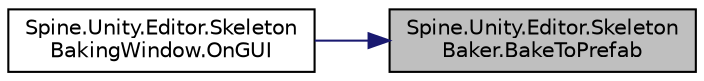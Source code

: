 digraph "Spine.Unity.Editor.SkeletonBaker.BakeToPrefab"
{
 // LATEX_PDF_SIZE
  edge [fontname="Helvetica",fontsize="10",labelfontname="Helvetica",labelfontsize="10"];
  node [fontname="Helvetica",fontsize="10",shape=record];
  rankdir="RL";
  Node1 [label="Spine.Unity.Editor.Skeleton\lBaker.BakeToPrefab",height=0.2,width=0.4,color="black", fillcolor="grey75", style="filled", fontcolor="black",tooltip=" "];
  Node1 -> Node2 [dir="back",color="midnightblue",fontsize="10",style="solid",fontname="Helvetica"];
  Node2 [label="Spine.Unity.Editor.Skeleton\lBakingWindow.OnGUI",height=0.2,width=0.4,color="black", fillcolor="white", style="filled",URL="$class_spine_1_1_unity_1_1_editor_1_1_skeleton_baking_window.html#a7e83d787166c9dc42cc9e9ced4f74ae3",tooltip=" "];
}

